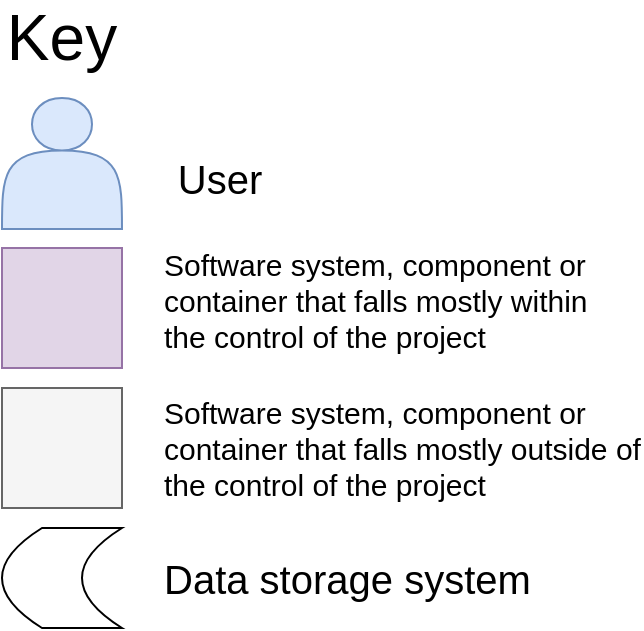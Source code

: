 <mxfile version="17.5.1" type="device"><diagram id="Te0cPMVUCCKDk1bJffyi" name="Page-1"><mxGraphModel dx="1221" dy="726" grid="1" gridSize="10" guides="1" tooltips="1" connect="1" arrows="1" fold="1" page="1" pageScale="1" pageWidth="827" pageHeight="1169" math="0" shadow="0"><root><mxCell id="0"/><mxCell id="1" parent="0"/><mxCell id="1R98hV-6JO-CbQ_UwmxH-1" value="Key" style="text;html=1;strokeColor=none;fillColor=none;align=center;verticalAlign=middle;whiteSpace=wrap;rounded=0;fontSize=32;" vertex="1" parent="1"><mxGeometry x="240" y="100" width="60" height="30" as="geometry"/></mxCell><mxCell id="1R98hV-6JO-CbQ_UwmxH-10" value="" style="shape=actor;whiteSpace=wrap;html=1;fillColor=#dae8fc;strokeColor=#6c8ebf;" vertex="1" parent="1"><mxGeometry x="240" y="145" width="60" height="65.52" as="geometry"/></mxCell><mxCell id="1R98hV-6JO-CbQ_UwmxH-6" value="" style="whiteSpace=wrap;html=1;aspect=fixed;fontSize=15;fillColor=#f5f5f5;fontColor=#333333;strokeColor=#666666;" vertex="1" parent="1"><mxGeometry x="240" y="290" width="60" height="60" as="geometry"/></mxCell><mxCell id="1R98hV-6JO-CbQ_UwmxH-11" value="" style="whiteSpace=wrap;html=1;aspect=fixed;fillColor=#e1d5e7;strokeColor=#9673a6;" vertex="1" parent="1"><mxGeometry x="240" y="220" width="60" height="60" as="geometry"/></mxCell><mxCell id="1R98hV-6JO-CbQ_UwmxH-12" value="" style="shape=dataStorage;whiteSpace=wrap;html=1;fixedSize=1;fontSize=32;" vertex="1" parent="1"><mxGeometry x="240" y="360" width="60" height="50" as="geometry"/></mxCell><mxCell id="1R98hV-6JO-CbQ_UwmxH-13" value="User" style="text;html=1;strokeColor=none;fillColor=none;align=center;verticalAlign=middle;whiteSpace=wrap;rounded=0;fontSize=20;" vertex="1" parent="1"><mxGeometry x="319" y="170" width="60" height="30" as="geometry"/></mxCell><mxCell id="1R98hV-6JO-CbQ_UwmxH-14" value="Data storage system" style="text;html=1;strokeColor=none;fillColor=none;align=left;verticalAlign=middle;whiteSpace=wrap;rounded=0;fontSize=20;" vertex="1" parent="1"><mxGeometry x="319" y="370" width="211" height="30" as="geometry"/></mxCell><mxCell id="1R98hV-6JO-CbQ_UwmxH-15" value="Software system, component or container that falls mostly within the control of the project" style="text;html=1;strokeColor=none;fillColor=none;align=left;verticalAlign=middle;whiteSpace=wrap;rounded=0;fontSize=15;" vertex="1" parent="1"><mxGeometry x="319" y="231" width="221" height="30" as="geometry"/></mxCell><mxCell id="1R98hV-6JO-CbQ_UwmxH-17" value="Software system, component or container that falls mostly outside of the control of the project" style="text;html=1;strokeColor=none;fillColor=none;align=left;verticalAlign=middle;whiteSpace=wrap;rounded=0;fontSize=15;" vertex="1" parent="1"><mxGeometry x="319" y="305" width="241" height="30" as="geometry"/></mxCell></root></mxGraphModel></diagram></mxfile>